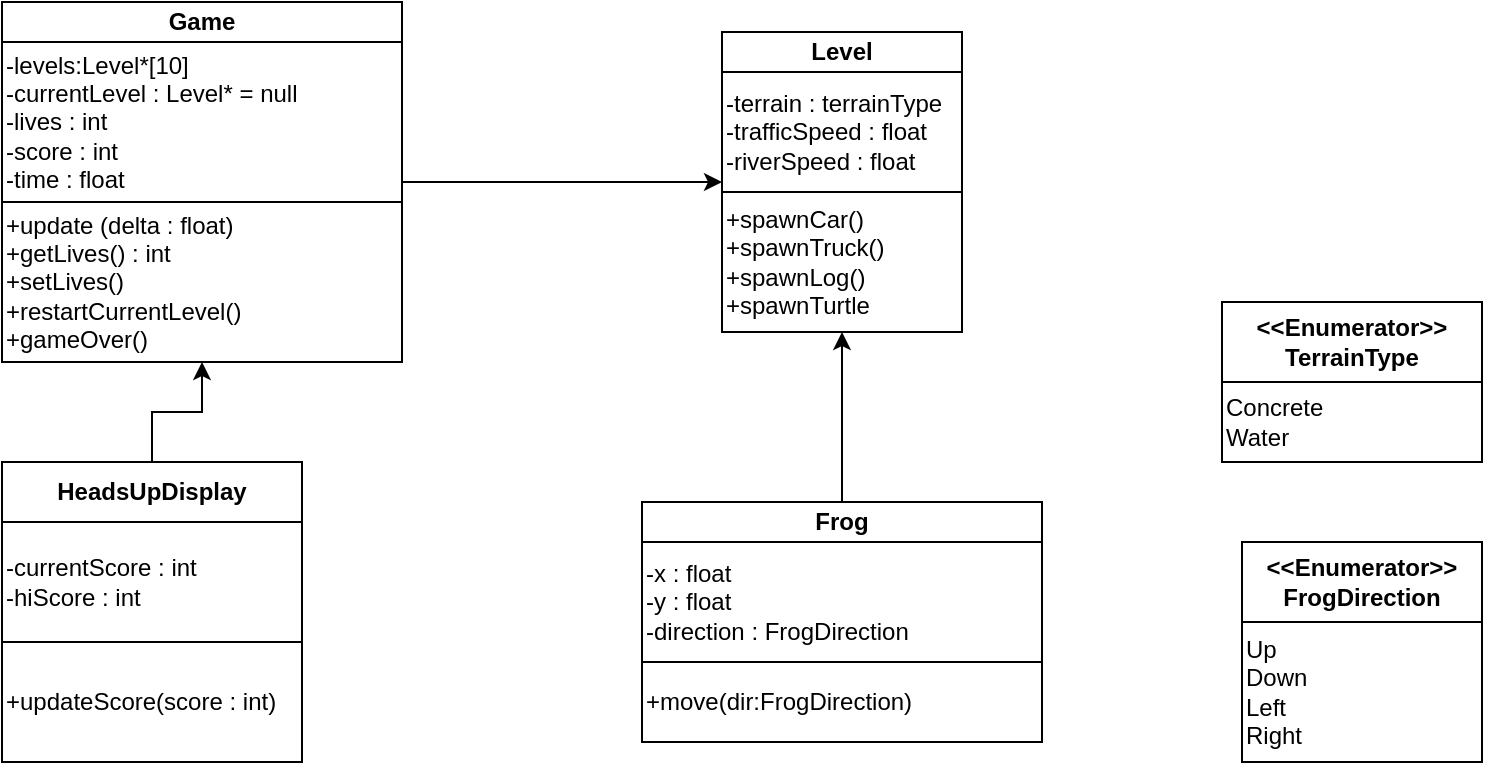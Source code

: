 <mxfile version="24.7.13">
  <diagram name="Page-1" id="a7TRmGBLqM3tCm9n5iNg">
    <mxGraphModel dx="1652" dy="510" grid="1" gridSize="10" guides="1" tooltips="1" connect="1" arrows="1" fold="1" page="1" pageScale="1" pageWidth="850" pageHeight="1100" math="0" shadow="0">
      <root>
        <mxCell id="0" />
        <mxCell id="1" parent="0" />
        <mxCell id="uxuZnD_PII7LTGGJK3_H-21" style="edgeStyle=orthogonalEdgeStyle;rounded=0;orthogonalLoop=1;jettySize=auto;html=1;exitX=1;exitY=0.5;exitDx=0;exitDy=0;" edge="1" parent="1" source="uxuZnD_PII7LTGGJK3_H-1" target="uxuZnD_PII7LTGGJK3_H-3">
          <mxGeometry relative="1" as="geometry" />
        </mxCell>
        <mxCell id="uxuZnD_PII7LTGGJK3_H-1" value="&lt;div&gt;Game&lt;/div&gt;" style="swimlane;whiteSpace=wrap;html=1;startSize=20;" vertex="1" parent="1">
          <mxGeometry x="-110" y="190" width="200" height="180" as="geometry" />
        </mxCell>
        <mxCell id="uxuZnD_PII7LTGGJK3_H-7" value="-levels:Level*[10]&lt;div&gt;-currentLevel : Level* = null&lt;/div&gt;&lt;div&gt;-lives : int&lt;/div&gt;&lt;div&gt;-score : int&lt;/div&gt;&lt;div&gt;-time : float&lt;/div&gt;" style="rounded=0;whiteSpace=wrap;html=1;align=left;" vertex="1" parent="uxuZnD_PII7LTGGJK3_H-1">
          <mxGeometry y="20" width="200" height="80" as="geometry" />
        </mxCell>
        <mxCell id="uxuZnD_PII7LTGGJK3_H-8" value="&lt;div&gt;+update (delta : float)&lt;/div&gt;+getLives() : int&lt;div&gt;+setLives()&lt;/div&gt;&lt;div&gt;+restartCurrentLevel()&lt;/div&gt;&lt;div&gt;+gameOver()&lt;/div&gt;" style="rounded=0;whiteSpace=wrap;html=1;align=left;" vertex="1" parent="uxuZnD_PII7LTGGJK3_H-1">
          <mxGeometry y="100" width="200" height="80" as="geometry" />
        </mxCell>
        <mxCell id="uxuZnD_PII7LTGGJK3_H-20" style="edgeStyle=orthogonalEdgeStyle;rounded=0;orthogonalLoop=1;jettySize=auto;html=1;exitX=0.5;exitY=0;exitDx=0;exitDy=0;" edge="1" parent="1" source="uxuZnD_PII7LTGGJK3_H-2" target="uxuZnD_PII7LTGGJK3_H-8">
          <mxGeometry relative="1" as="geometry" />
        </mxCell>
        <mxCell id="uxuZnD_PII7LTGGJK3_H-2" value="HeadsUpDisplay" style="swimlane;whiteSpace=wrap;html=1;startSize=30;" vertex="1" parent="1">
          <mxGeometry x="-110" y="420" width="150" height="150" as="geometry" />
        </mxCell>
        <mxCell id="uxuZnD_PII7LTGGJK3_H-18" value="-currentScore : int&lt;div&gt;-hiScore : int&lt;/div&gt;" style="rounded=0;whiteSpace=wrap;html=1;align=left;" vertex="1" parent="uxuZnD_PII7LTGGJK3_H-2">
          <mxGeometry y="30" width="150" height="60" as="geometry" />
        </mxCell>
        <mxCell id="uxuZnD_PII7LTGGJK3_H-19" value="+updateScore(score : int)" style="rounded=0;whiteSpace=wrap;html=1;align=left;" vertex="1" parent="uxuZnD_PII7LTGGJK3_H-2">
          <mxGeometry y="90" width="150" height="60" as="geometry" />
        </mxCell>
        <mxCell id="uxuZnD_PII7LTGGJK3_H-3" value="Level" style="swimlane;whiteSpace=wrap;html=1;startSize=20;" vertex="1" parent="1">
          <mxGeometry x="250" y="205" width="120" height="150" as="geometry" />
        </mxCell>
        <mxCell id="uxuZnD_PII7LTGGJK3_H-9" value="-terrain : terrainType&lt;div&gt;-trafficSpeed : float&lt;/div&gt;&lt;div&gt;-riverSpeed : float&lt;/div&gt;" style="rounded=0;whiteSpace=wrap;html=1;align=left;" vertex="1" parent="uxuZnD_PII7LTGGJK3_H-3">
          <mxGeometry y="20" width="120" height="60" as="geometry" />
        </mxCell>
        <mxCell id="uxuZnD_PII7LTGGJK3_H-13" value="+spawnCar()&lt;div&gt;+spawnTruck()&lt;/div&gt;&lt;div&gt;+spawnLog()&lt;/div&gt;&lt;div&gt;+spawnTurtle&lt;/div&gt;" style="rounded=0;whiteSpace=wrap;html=1;align=left;" vertex="1" parent="uxuZnD_PII7LTGGJK3_H-3">
          <mxGeometry y="80" width="120" height="70" as="geometry" />
        </mxCell>
        <mxCell id="uxuZnD_PII7LTGGJK3_H-22" style="edgeStyle=orthogonalEdgeStyle;rounded=0;orthogonalLoop=1;jettySize=auto;html=1;exitX=0.5;exitY=0;exitDx=0;exitDy=0;entryX=0.5;entryY=1;entryDx=0;entryDy=0;" edge="1" parent="1" source="uxuZnD_PII7LTGGJK3_H-4" target="uxuZnD_PII7LTGGJK3_H-3">
          <mxGeometry relative="1" as="geometry" />
        </mxCell>
        <mxCell id="uxuZnD_PII7LTGGJK3_H-4" value="Frog" style="swimlane;whiteSpace=wrap;html=1;startSize=20;" vertex="1" parent="1">
          <mxGeometry x="210" y="440" width="200" height="120" as="geometry" />
        </mxCell>
        <mxCell id="uxuZnD_PII7LTGGJK3_H-14" value="-x : float&lt;div&gt;-y : float&lt;/div&gt;&lt;div&gt;-direction : FrogDirection&lt;/div&gt;" style="rounded=0;whiteSpace=wrap;html=1;align=left;" vertex="1" parent="uxuZnD_PII7LTGGJK3_H-4">
          <mxGeometry y="20" width="200" height="60" as="geometry" />
        </mxCell>
        <mxCell id="uxuZnD_PII7LTGGJK3_H-17" value="+move(dir:FrogDirection)" style="rounded=0;whiteSpace=wrap;html=1;align=left;" vertex="1" parent="uxuZnD_PII7LTGGJK3_H-4">
          <mxGeometry y="80" width="200" height="40" as="geometry" />
        </mxCell>
        <mxCell id="uxuZnD_PII7LTGGJK3_H-10" value="&amp;lt;&amp;lt;Enumerator&lt;span style=&quot;background-color: initial;&quot;&gt;&amp;gt;&amp;gt;&lt;/span&gt;&lt;div&gt;TerrainType&lt;/div&gt;" style="swimlane;whiteSpace=wrap;html=1;startSize=40;" vertex="1" parent="1">
          <mxGeometry x="500" y="340" width="130" height="80" as="geometry" />
        </mxCell>
        <mxCell id="uxuZnD_PII7LTGGJK3_H-11" value="Concrete&lt;div&gt;Water&lt;/div&gt;" style="rounded=0;whiteSpace=wrap;html=1;align=left;" vertex="1" parent="uxuZnD_PII7LTGGJK3_H-10">
          <mxGeometry y="40" width="130" height="40" as="geometry" />
        </mxCell>
        <mxCell id="uxuZnD_PII7LTGGJK3_H-15" value="&amp;lt;&amp;lt;Enumerator&amp;gt;&amp;gt;&lt;div&gt;FrogDirection&lt;/div&gt;" style="swimlane;whiteSpace=wrap;html=1;startSize=40;" vertex="1" parent="1">
          <mxGeometry x="510" y="460" width="120" height="110" as="geometry" />
        </mxCell>
        <mxCell id="uxuZnD_PII7LTGGJK3_H-16" value="Up&lt;div&gt;Down&lt;/div&gt;&lt;div&gt;Left&lt;/div&gt;&lt;div&gt;Right&lt;/div&gt;" style="rounded=0;whiteSpace=wrap;html=1;align=left;" vertex="1" parent="uxuZnD_PII7LTGGJK3_H-15">
          <mxGeometry y="40" width="120" height="70" as="geometry" />
        </mxCell>
      </root>
    </mxGraphModel>
  </diagram>
</mxfile>
